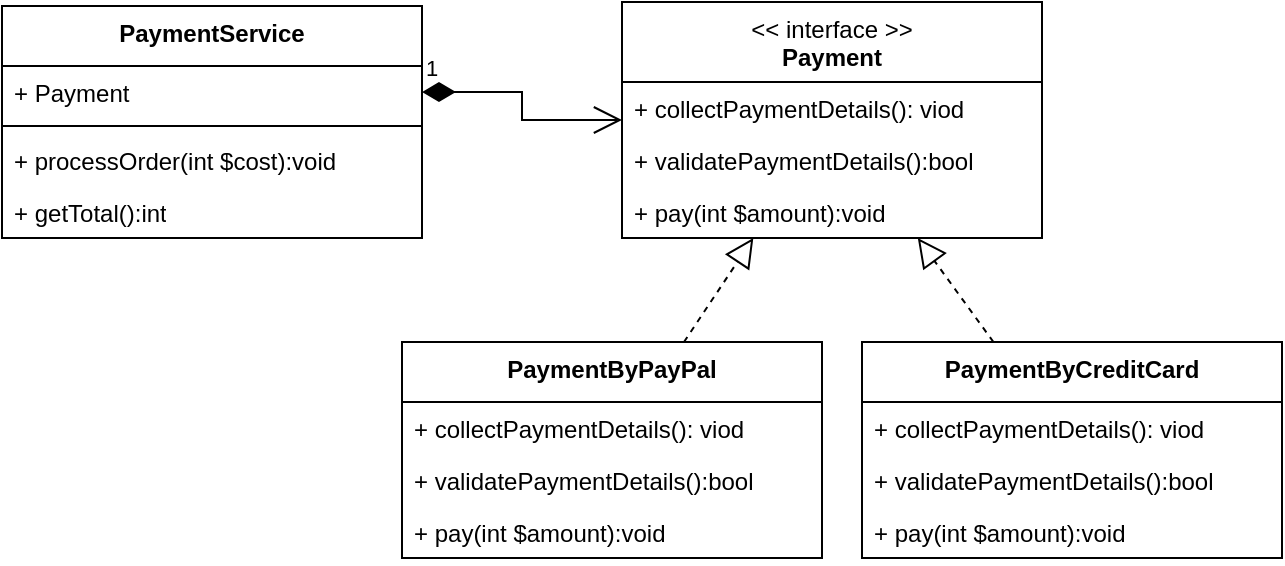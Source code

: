 <mxfile version="21.6.8" type="github">
  <diagram id="yHAGt3p8m7AsDcAoSCIJ" name="Page-1">
    <mxGraphModel dx="1322" dy="605" grid="1" gridSize="10" guides="1" tooltips="1" connect="1" arrows="1" fold="1" page="1" pageScale="1" pageWidth="3840" pageHeight="2400" math="0" shadow="0">
      <root>
        <mxCell id="0" />
        <mxCell id="1" parent="0" />
        <mxCell id="FEiV0cqoIyy7e94Y_yFh-1" value="&lt;span style=&quot;font-weight: normal;&quot;&gt;&amp;lt;&amp;lt; interface &amp;gt;&amp;gt;&lt;br&gt;&lt;/span&gt;Payment" style="swimlane;fontStyle=1;align=center;verticalAlign=top;childLayout=stackLayout;horizontal=1;startSize=40;horizontalStack=0;resizeParent=1;resizeParentMax=0;resizeLast=0;collapsible=1;marginBottom=0;whiteSpace=wrap;html=1;" vertex="1" parent="1">
          <mxGeometry x="510" y="190" width="210" height="118" as="geometry" />
        </mxCell>
        <mxCell id="FEiV0cqoIyy7e94Y_yFh-4" value="+ collectPaymentDetails(): viod" style="text;strokeColor=none;fillColor=none;align=left;verticalAlign=top;spacingLeft=4;spacingRight=4;overflow=hidden;rotatable=0;points=[[0,0.5],[1,0.5]];portConstraint=eastwest;whiteSpace=wrap;html=1;" vertex="1" parent="FEiV0cqoIyy7e94Y_yFh-1">
          <mxGeometry y="40" width="210" height="26" as="geometry" />
        </mxCell>
        <mxCell id="FEiV0cqoIyy7e94Y_yFh-5" value="+ validatePaymentDetails():bool" style="text;strokeColor=none;fillColor=none;align=left;verticalAlign=top;spacingLeft=4;spacingRight=4;overflow=hidden;rotatable=0;points=[[0,0.5],[1,0.5]];portConstraint=eastwest;whiteSpace=wrap;html=1;" vertex="1" parent="FEiV0cqoIyy7e94Y_yFh-1">
          <mxGeometry y="66" width="210" height="26" as="geometry" />
        </mxCell>
        <mxCell id="FEiV0cqoIyy7e94Y_yFh-6" value="+ pay(int $amount):void" style="text;strokeColor=none;fillColor=none;align=left;verticalAlign=top;spacingLeft=4;spacingRight=4;overflow=hidden;rotatable=0;points=[[0,0.5],[1,0.5]];portConstraint=eastwest;whiteSpace=wrap;html=1;" vertex="1" parent="FEiV0cqoIyy7e94Y_yFh-1">
          <mxGeometry y="92" width="210" height="26" as="geometry" />
        </mxCell>
        <mxCell id="FEiV0cqoIyy7e94Y_yFh-7" value="PaymentByPayPal" style="swimlane;fontStyle=1;align=center;verticalAlign=top;childLayout=stackLayout;horizontal=1;startSize=30;horizontalStack=0;resizeParent=1;resizeParentMax=0;resizeLast=0;collapsible=1;marginBottom=0;whiteSpace=wrap;html=1;" vertex="1" parent="1">
          <mxGeometry x="400" y="360" width="210" height="108" as="geometry" />
        </mxCell>
        <mxCell id="FEiV0cqoIyy7e94Y_yFh-8" value="+ collectPaymentDetails(): viod" style="text;strokeColor=none;fillColor=none;align=left;verticalAlign=top;spacingLeft=4;spacingRight=4;overflow=hidden;rotatable=0;points=[[0,0.5],[1,0.5]];portConstraint=eastwest;whiteSpace=wrap;html=1;" vertex="1" parent="FEiV0cqoIyy7e94Y_yFh-7">
          <mxGeometry y="30" width="210" height="26" as="geometry" />
        </mxCell>
        <mxCell id="FEiV0cqoIyy7e94Y_yFh-9" value="+ validatePaymentDetails():bool" style="text;strokeColor=none;fillColor=none;align=left;verticalAlign=top;spacingLeft=4;spacingRight=4;overflow=hidden;rotatable=0;points=[[0,0.5],[1,0.5]];portConstraint=eastwest;whiteSpace=wrap;html=1;" vertex="1" parent="FEiV0cqoIyy7e94Y_yFh-7">
          <mxGeometry y="56" width="210" height="26" as="geometry" />
        </mxCell>
        <mxCell id="FEiV0cqoIyy7e94Y_yFh-10" value="+ pay(int $amount):void" style="text;strokeColor=none;fillColor=none;align=left;verticalAlign=top;spacingLeft=4;spacingRight=4;overflow=hidden;rotatable=0;points=[[0,0.5],[1,0.5]];portConstraint=eastwest;whiteSpace=wrap;html=1;" vertex="1" parent="FEiV0cqoIyy7e94Y_yFh-7">
          <mxGeometry y="82" width="210" height="26" as="geometry" />
        </mxCell>
        <mxCell id="FEiV0cqoIyy7e94Y_yFh-11" value="PaymentByCreditCard" style="swimlane;fontStyle=1;align=center;verticalAlign=top;childLayout=stackLayout;horizontal=1;startSize=30;horizontalStack=0;resizeParent=1;resizeParentMax=0;resizeLast=0;collapsible=1;marginBottom=0;whiteSpace=wrap;html=1;" vertex="1" parent="1">
          <mxGeometry x="630" y="360" width="210" height="108" as="geometry" />
        </mxCell>
        <mxCell id="FEiV0cqoIyy7e94Y_yFh-12" value="+ collectPaymentDetails(): viod" style="text;strokeColor=none;fillColor=none;align=left;verticalAlign=top;spacingLeft=4;spacingRight=4;overflow=hidden;rotatable=0;points=[[0,0.5],[1,0.5]];portConstraint=eastwest;whiteSpace=wrap;html=1;" vertex="1" parent="FEiV0cqoIyy7e94Y_yFh-11">
          <mxGeometry y="30" width="210" height="26" as="geometry" />
        </mxCell>
        <mxCell id="FEiV0cqoIyy7e94Y_yFh-13" value="+ validatePaymentDetails():bool" style="text;strokeColor=none;fillColor=none;align=left;verticalAlign=top;spacingLeft=4;spacingRight=4;overflow=hidden;rotatable=0;points=[[0,0.5],[1,0.5]];portConstraint=eastwest;whiteSpace=wrap;html=1;" vertex="1" parent="FEiV0cqoIyy7e94Y_yFh-11">
          <mxGeometry y="56" width="210" height="26" as="geometry" />
        </mxCell>
        <mxCell id="FEiV0cqoIyy7e94Y_yFh-14" value="+ pay(int $amount):void" style="text;strokeColor=none;fillColor=none;align=left;verticalAlign=top;spacingLeft=4;spacingRight=4;overflow=hidden;rotatable=0;points=[[0,0.5],[1,0.5]];portConstraint=eastwest;whiteSpace=wrap;html=1;" vertex="1" parent="FEiV0cqoIyy7e94Y_yFh-11">
          <mxGeometry y="82" width="210" height="26" as="geometry" />
        </mxCell>
        <mxCell id="FEiV0cqoIyy7e94Y_yFh-15" value="" style="endArrow=block;dashed=1;endFill=0;endSize=12;html=1;rounded=0;" edge="1" parent="1" source="FEiV0cqoIyy7e94Y_yFh-11" target="FEiV0cqoIyy7e94Y_yFh-1">
          <mxGeometry width="160" relative="1" as="geometry">
            <mxPoint x="660" y="360" as="sourcePoint" />
            <mxPoint x="820" y="360" as="targetPoint" />
          </mxGeometry>
        </mxCell>
        <mxCell id="FEiV0cqoIyy7e94Y_yFh-16" value="" style="endArrow=block;dashed=1;endFill=0;endSize=12;html=1;rounded=0;" edge="1" parent="1" source="FEiV0cqoIyy7e94Y_yFh-7" target="FEiV0cqoIyy7e94Y_yFh-1">
          <mxGeometry width="160" relative="1" as="geometry">
            <mxPoint x="660" y="360" as="sourcePoint" />
            <mxPoint x="820" y="360" as="targetPoint" />
          </mxGeometry>
        </mxCell>
        <mxCell id="FEiV0cqoIyy7e94Y_yFh-17" value="PaymentService" style="swimlane;fontStyle=1;align=center;verticalAlign=top;childLayout=stackLayout;horizontal=1;startSize=30;horizontalStack=0;resizeParent=1;resizeParentMax=0;resizeLast=0;collapsible=1;marginBottom=0;whiteSpace=wrap;html=1;" vertex="1" parent="1">
          <mxGeometry x="200" y="192" width="210" height="116" as="geometry" />
        </mxCell>
        <mxCell id="FEiV0cqoIyy7e94Y_yFh-18" value="+ Payment" style="text;strokeColor=none;fillColor=none;align=left;verticalAlign=top;spacingLeft=4;spacingRight=4;overflow=hidden;rotatable=0;points=[[0,0.5],[1,0.5]];portConstraint=eastwest;whiteSpace=wrap;html=1;" vertex="1" parent="FEiV0cqoIyy7e94Y_yFh-17">
          <mxGeometry y="30" width="210" height="26" as="geometry" />
        </mxCell>
        <mxCell id="FEiV0cqoIyy7e94Y_yFh-23" value="" style="line;strokeWidth=1;fillColor=none;align=left;verticalAlign=middle;spacingTop=-1;spacingLeft=3;spacingRight=3;rotatable=0;labelPosition=right;points=[];portConstraint=eastwest;strokeColor=inherit;" vertex="1" parent="FEiV0cqoIyy7e94Y_yFh-17">
          <mxGeometry y="56" width="210" height="8" as="geometry" />
        </mxCell>
        <mxCell id="FEiV0cqoIyy7e94Y_yFh-19" value="+ processOrder(int $cost):void" style="text;strokeColor=none;fillColor=none;align=left;verticalAlign=top;spacingLeft=4;spacingRight=4;overflow=hidden;rotatable=0;points=[[0,0.5],[1,0.5]];portConstraint=eastwest;whiteSpace=wrap;html=1;" vertex="1" parent="FEiV0cqoIyy7e94Y_yFh-17">
          <mxGeometry y="64" width="210" height="26" as="geometry" />
        </mxCell>
        <mxCell id="FEiV0cqoIyy7e94Y_yFh-20" value="+ getTotal():int" style="text;strokeColor=none;fillColor=none;align=left;verticalAlign=top;spacingLeft=4;spacingRight=4;overflow=hidden;rotatable=0;points=[[0,0.5],[1,0.5]];portConstraint=eastwest;whiteSpace=wrap;html=1;" vertex="1" parent="FEiV0cqoIyy7e94Y_yFh-17">
          <mxGeometry y="90" width="210" height="26" as="geometry" />
        </mxCell>
        <mxCell id="FEiV0cqoIyy7e94Y_yFh-21" value="1" style="endArrow=open;html=1;endSize=12;startArrow=diamondThin;startSize=14;startFill=1;edgeStyle=orthogonalEdgeStyle;align=left;verticalAlign=bottom;rounded=0;" edge="1" parent="1" source="FEiV0cqoIyy7e94Y_yFh-18" target="FEiV0cqoIyy7e94Y_yFh-1">
          <mxGeometry x="-1" y="3" relative="1" as="geometry">
            <mxPoint x="600" y="360" as="sourcePoint" />
            <mxPoint x="760" y="360" as="targetPoint" />
          </mxGeometry>
        </mxCell>
      </root>
    </mxGraphModel>
  </diagram>
</mxfile>
